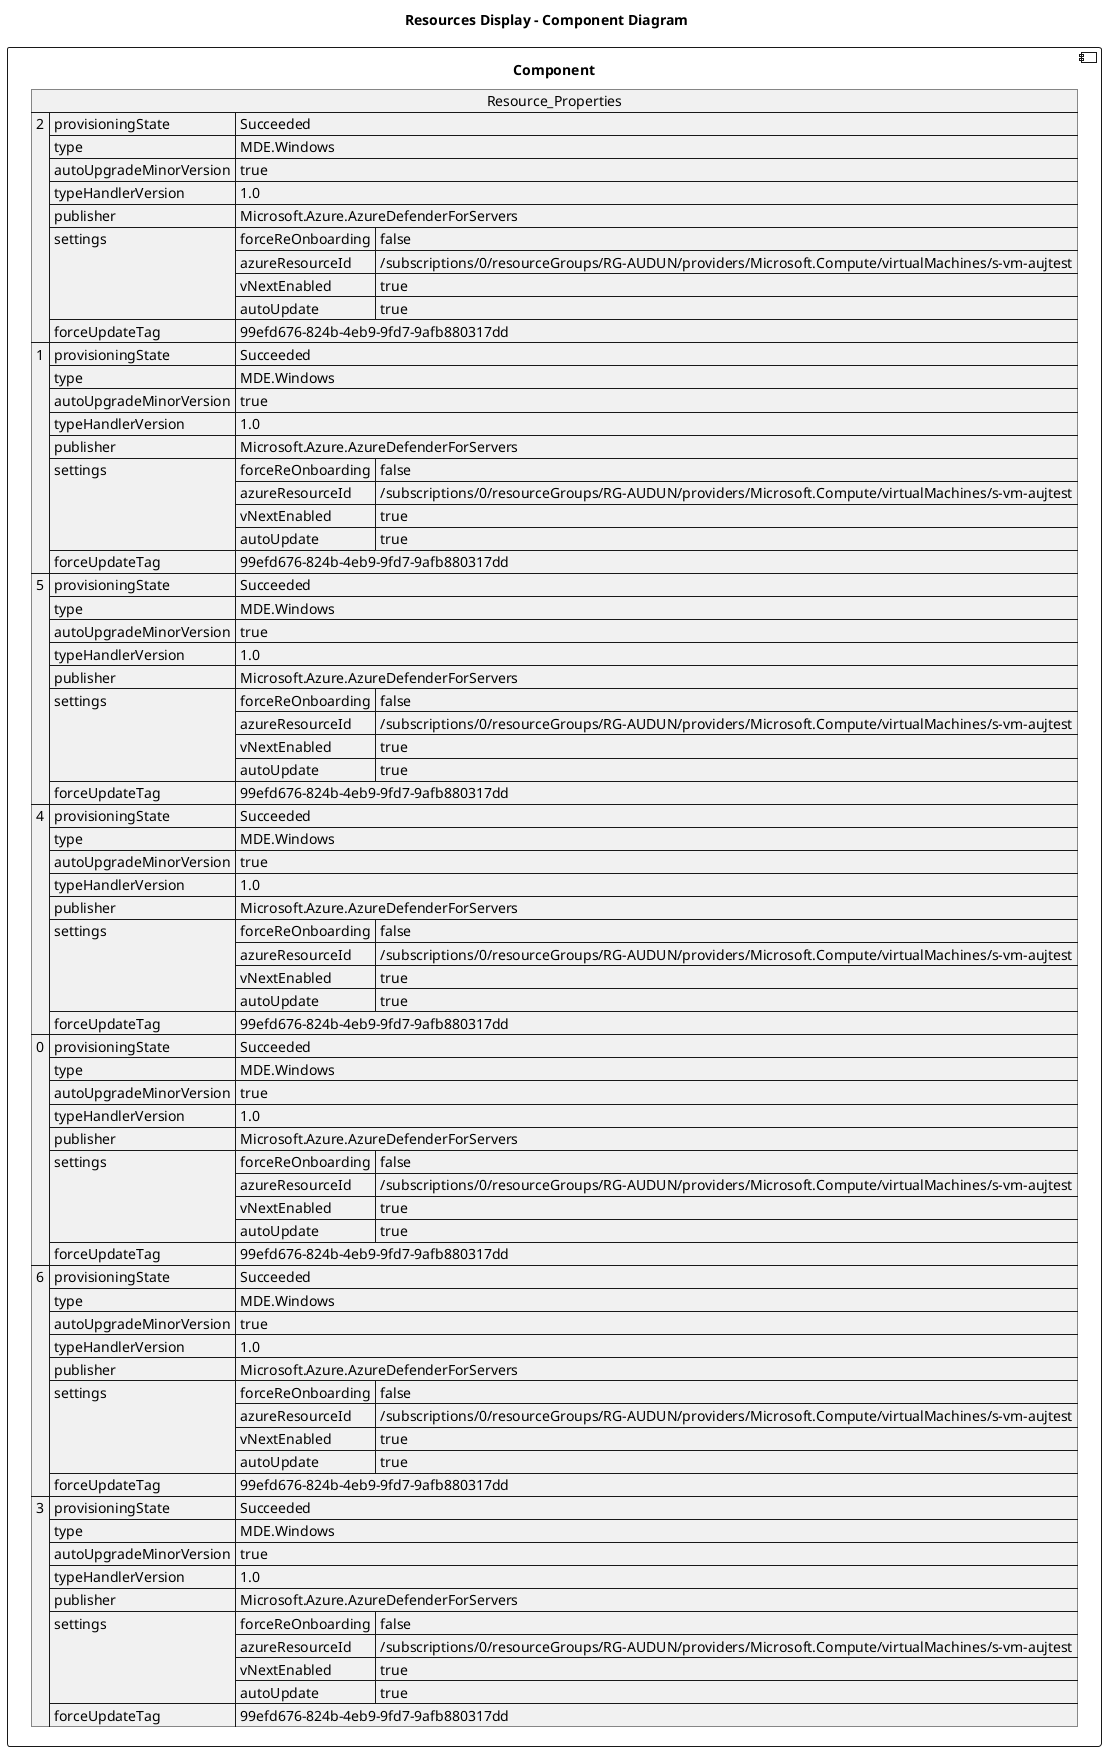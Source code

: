 @startuml

title Resources Display - Component Diagram

component Component {

json  Resource_Properties {
  "2": {
    "provisioningState": "Succeeded",
    "type": "MDE.Windows",
    "autoUpgradeMinorVersion": true,
    "typeHandlerVersion": "1.0",
    "publisher": "Microsoft.Azure.AzureDefenderForServers",
    "settings": {
      "forceReOnboarding": false,
      "azureResourceId": "/subscriptions/0/resourceGroups/RG-AUDUN/providers/Microsoft.Compute/virtualMachines/s-vm-aujtest",
      "vNextEnabled": true,
      "autoUpdate": true
    },
    "forceUpdateTag": "99efd676-824b-4eb9-9fd7-9afb880317dd"
  },
  "1": {
    "provisioningState": "Succeeded",
    "type": "MDE.Windows",
    "autoUpgradeMinorVersion": true,
    "typeHandlerVersion": "1.0",
    "publisher": "Microsoft.Azure.AzureDefenderForServers",
    "settings": {
      "forceReOnboarding": false,
      "azureResourceId": "/subscriptions/0/resourceGroups/RG-AUDUN/providers/Microsoft.Compute/virtualMachines/s-vm-aujtest",
      "vNextEnabled": true,
      "autoUpdate": true
    },
    "forceUpdateTag": "99efd676-824b-4eb9-9fd7-9afb880317dd"
  },
  "5": {
    "provisioningState": "Succeeded",
    "type": "MDE.Windows",
    "autoUpgradeMinorVersion": true,
    "typeHandlerVersion": "1.0",
    "publisher": "Microsoft.Azure.AzureDefenderForServers",
    "settings": {
      "forceReOnboarding": false,
      "azureResourceId": "/subscriptions/0/resourceGroups/RG-AUDUN/providers/Microsoft.Compute/virtualMachines/s-vm-aujtest",
      "vNextEnabled": true,
      "autoUpdate": true
    },
    "forceUpdateTag": "99efd676-824b-4eb9-9fd7-9afb880317dd"
  },
  "4": {
    "provisioningState": "Succeeded",
    "type": "MDE.Windows",
    "autoUpgradeMinorVersion": true,
    "typeHandlerVersion": "1.0",
    "publisher": "Microsoft.Azure.AzureDefenderForServers",
    "settings": {
      "forceReOnboarding": false,
      "azureResourceId": "/subscriptions/0/resourceGroups/RG-AUDUN/providers/Microsoft.Compute/virtualMachines/s-vm-aujtest",
      "vNextEnabled": true,
      "autoUpdate": true
    },
    "forceUpdateTag": "99efd676-824b-4eb9-9fd7-9afb880317dd"
  },
  "0": {
    "provisioningState": "Succeeded",
    "type": "MDE.Windows",
    "autoUpgradeMinorVersion": true,
    "typeHandlerVersion": "1.0",
    "publisher": "Microsoft.Azure.AzureDefenderForServers",
    "settings": {
      "forceReOnboarding": false,
      "azureResourceId": "/subscriptions/0/resourceGroups/RG-AUDUN/providers/Microsoft.Compute/virtualMachines/s-vm-aujtest",
      "vNextEnabled": true,
      "autoUpdate": true
    },
    "forceUpdateTag": "99efd676-824b-4eb9-9fd7-9afb880317dd"
  },
  "6": {
    "provisioningState": "Succeeded",
    "type": "MDE.Windows",
    "autoUpgradeMinorVersion": true,
    "typeHandlerVersion": "1.0",
    "publisher": "Microsoft.Azure.AzureDefenderForServers",
    "settings": {
      "forceReOnboarding": false,
      "azureResourceId": "/subscriptions/0/resourceGroups/RG-AUDUN/providers/Microsoft.Compute/virtualMachines/s-vm-aujtest",
      "vNextEnabled": true,
      "autoUpdate": true
    },
    "forceUpdateTag": "99efd676-824b-4eb9-9fd7-9afb880317dd"
  },
  "3": {
    "provisioningState": "Succeeded",
    "type": "MDE.Windows",
    "autoUpgradeMinorVersion": true,
    "typeHandlerVersion": "1.0",
    "publisher": "Microsoft.Azure.AzureDefenderForServers",
    "settings": {
      "forceReOnboarding": false,
      "azureResourceId": "/subscriptions/0/resourceGroups/RG-AUDUN/providers/Microsoft.Compute/virtualMachines/s-vm-aujtest",
      "vNextEnabled": true,
      "autoUpdate": true
    },
    "forceUpdateTag": "99efd676-824b-4eb9-9fd7-9afb880317dd"
  }
}
}
@enduml

